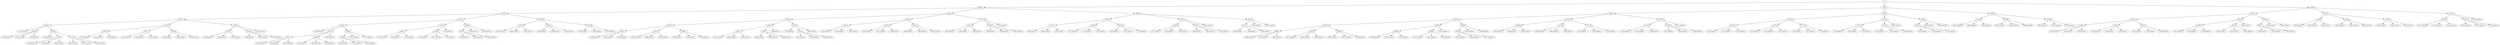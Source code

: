 digraph tree {
    "4";
    "2300x6";
    "2303x2";
    "2312x0";
    "2339x1";
    "2417 positive";
    "2418o3";
    "2546 positive";
    "2547 positive";
    "2548 positive";
    "2419b5";
    "2549 positive";
    "2550o7";
    "2618 positive";
    "2619 positive";
    "2620 positive";
    "2551b8";
    "2621 positive";
    "2622 positive";
    "2623 positive";
    "2340o3";
    "2420x5";
    "2552 positive";
    "2553 positive";
    "2554 positive";
    "2421o7";
    "2555 positive";
    "2556 positive";
    "2557 positive";
    "2422b8";
    "2558 positive";
    "2559 positive";
    "2560 positive";
    "2341b5";
    "2423x7";
    "2561 positive";
    "2562 positive";
    "2563 positive";
    "2424o8";
    "2564 positive";
    "2565 positive";
    "2566 positive";
    "2425 positive";
    "2313o1";
    "2342x3";
    "2426 positive";
    "2427o5";
    "2567x7";
    "2624 positive";
    "2625 positive";
    "2626 positive";
    "2568o8";
    "2627 positive";
    "2628 positive";
    "2629 positive";
    "2569 positive";
    "2428b7";
    "2570x8";
    "2630 positive";
    "2631 positive";
    "2632 positive";
    "2571 positive";
    "2572 positive";
    "2343o5";
    "2429x7";
    "2573 positive";
    "2574 positive";
    "2575 positive";
    "2430o8";
    "2576 positive";
    "2577 positive";
    "2578 positive";
    "2431 positive";
    "2344b7";
    "2432x8";
    "2579 positive";
    "2580 positive";
    "2581 positive";
    "2433 positive";
    "2434 positive";
    "2314b3";
    "2345x5";
    "2435 positive";
    "2436 positive";
    "2437 positive";
    "2346o7";
    "2438 positive";
    "2439 positive";
    "2440 positive";
    "2347b8";
    "2441 positive";
    "2442 positive";
    "2443 positive";
    "2304o8";
    "2315x0";
    "2348x1";
    "2444x3";
    "2582 positive";
    "2583 positive";
    "2584 positive";
    "2445o5";
    "2585 positive";
    "2586 positive";
    "2587 positive";
    "2446b7";
    "2588 positive";
    "2589 positive";
    "2590 positive";
    "2349o7";
    "2447x3";
    "2591 positive";
    "2592 positive";
    "2593 positive";
    "2448o5";
    "2594 positive";
    "2595 positive";
    "2596 positive";
    "2449 positive";
    "2350b3";
    "2450 positive";
    "2451o5";
    "2597 positive";
    "2598 positive";
    "2599 positive";
    "2452 positive";
    "2316o5";
    "2351x7";
    "2453 positive";
    "2454 positive";
    "2455 positive";
    "2352o1";
    "2456 positive";
    "2457 positive";
    "2458 positive";
    "2353b3";
    "2459 positive";
    "2460 positive";
    "2461 positive";
    "2317b3";
    "2354x1";
    "2462 positive";
    "2463 positive";
    "2464 positive";
    "2355o7";
    "2465 positive";
    "2466 positive";
    "2467 positive";
    "2356 positive";
    "2305b0";
    "2318x3";
    "2357x1";
    "2468 positive";
    "2469 positive";
    "2470 positive";
    "2358o5";
    "2471 positive";
    "2472 positive";
    "2473 positive";
    "2359b7";
    "2474 positive";
    "2475 positive";
    "2476 positive";
    "2319o1";
    "2360x5";
    "2477 positive";
    "2478 positive";
    "2479 positive";
    "2361o7";
    "2480 positive";
    "2481 positive";
    "2482 positive";
    "2362 positive";
    "2320b5";
    "2363x7";
    "2483 positive";
    "2484 positive";
    "2485 positive";
    "2364 positive";
    "2365 positive";
    "2301o1";
    "2306x7";
    "2321x0";
    "2366x2";
    "2486x3";
    "2600 positive";
    "2601 positive";
    "2602 positive";
    "2487o8";
    "2603 negative";
    "2604 positive";
    "2605 positive";
    "2488b5";
    "2606 positive";
    "2607 negative";
    "2608 positive";
    "2367o3";
    "2489x5";
    "2609 negative";
    "2610 negative";
    "2611 negative";
    "2490o8";
    "2612 positive";
    "2613 negative";
    "2614 negative";
    "2491 negative";
    "2368b5";
    "2492x8";
    "2615 negative";
    "2616 negative";
    "2617 negative";
    "2493 negative";
    "2494 negative";
    "2322o2";
    "2369x3";
    "2495 positive";
    "2496 positive";
    "2497 positive";
    "2370o5";
    "2498 negative";
    "2499 negative";
    "2500 positive";
    "2371b8";
    "2501 negative";
    "2502 negative";
    "2503 negative";
    "2323b5";
    "2372x3";
    "2504 negative";
    "2505 negative";
    "2506 negative";
    "2373o8";
    "2507 negative";
    "2508 negative";
    "2509 negative";
    "2374 negative";
    "2307o8";
    "2324x0";
    "2375x2";
    "2510 negative";
    "2511 negative";
    "2512 negative";
    "2376o5";
    "2513 positive";
    "2514 negative";
    "2515 positive";
    "2377b3";
    "2516 positive";
    "2517 positive";
    "2518 positive";
    "2325o3";
    "2378x5";
    "2519 negative";
    "2520 positive";
    "2521 positive";
    "2379o2";
    "2522 positive";
    "2523 negative";
    "2524 negative";
    "2380 positive";
    "2326b5";
    "2381x2";
    "2525 negative";
    "2526 negative";
    "2527 positive";
    "2382 positive";
    "2383 negative";
    "2308b2";
    "2327x0";
    "2384 negative";
    "2385 negative";
    "2386 positive";
    "2328o5";
    "2387 positive";
    "2388 negative";
    "2389 negative";
    "2329b3";
    "2390 positive";
    "2391 negative";
    "2392 positive";
    "2302b8";
    "2309x0";
    "2330x2";
    "2393x3";
    "2528 positive";
    "2529 positive";
    "2530 positive";
    "2394o5";
    "2531 positive";
    "2532 positive";
    "2533 positive";
    "2395b7";
    "2534 positive";
    "2535 positive";
    "2536 positive";
    "2331o3";
    "2396x7";
    "2537 positive";
    "2538 negative";
    "2539 negative";
    "2397o5";
    "2540 positive";
    "2541 positive";
    "2542 negative";
    "2398 positive";
    "2332b5";
    "2399x7";
    "2543 positive";
    "2544 positive";
    "2545 positive";
    "2400 positive";
    "2401 positive";
    "2310o2";
    "2333x7";
    "2402 positive";
    "2403 positive";
    "2404 positive";
    "2334o3";
    "2405 positive";
    "2406 positive";
    "2407 positive";
    "2335b5";
    "2408 positive";
    "2409 positive";
    "2410 positive";
    "2311b7";
    "2336x3";
    "2411 negative";
    "2412 negative";
    "2413 negative";
    "2337o5";
    "2414 negative";
    "2415 positive";
    "2416 positive";
    "2338 positive";
    "4" -> "2300x6";
    "4" -> "2301o1";
    "4" -> "2302b8";
    "2300x6" -> "2303x2";
    "2300x6" -> "2304o8";
    "2300x6" -> "2305b0";
    "2303x2" -> "2312x0";
    "2303x2" -> "2313o1";
    "2303x2" -> "2314b3";
    "2312x0" -> "2339x1";
    "2312x0" -> "2340o3";
    "2312x0" -> "2341b5";
    "2339x1" -> "2417 positive";
    "2339x1" -> "2418o3";
    "2339x1" -> "2419b5";
    "2418o3" -> "2546 positive";
    "2418o3" -> "2547 positive";
    "2418o3" -> "2548 positive";
    "2419b5" -> "2549 positive";
    "2419b5" -> "2550o7";
    "2419b5" -> "2551b8";
    "2550o7" -> "2618 positive";
    "2550o7" -> "2619 positive";
    "2550o7" -> "2620 positive";
    "2551b8" -> "2621 positive";
    "2551b8" -> "2622 positive";
    "2551b8" -> "2623 positive";
    "2340o3" -> "2420x5";
    "2340o3" -> "2421o7";
    "2340o3" -> "2422b8";
    "2420x5" -> "2552 positive";
    "2420x5" -> "2553 positive";
    "2420x5" -> "2554 positive";
    "2421o7" -> "2555 positive";
    "2421o7" -> "2556 positive";
    "2421o7" -> "2557 positive";
    "2422b8" -> "2558 positive";
    "2422b8" -> "2559 positive";
    "2422b8" -> "2560 positive";
    "2341b5" -> "2423x7";
    "2341b5" -> "2424o8";
    "2341b5" -> "2425 positive";
    "2423x7" -> "2561 positive";
    "2423x7" -> "2562 positive";
    "2423x7" -> "2563 positive";
    "2424o8" -> "2564 positive";
    "2424o8" -> "2565 positive";
    "2424o8" -> "2566 positive";
    "2313o1" -> "2342x3";
    "2313o1" -> "2343o5";
    "2313o1" -> "2344b7";
    "2342x3" -> "2426 positive";
    "2342x3" -> "2427o5";
    "2342x3" -> "2428b7";
    "2427o5" -> "2567x7";
    "2427o5" -> "2568o8";
    "2427o5" -> "2569 positive";
    "2567x7" -> "2624 positive";
    "2567x7" -> "2625 positive";
    "2567x7" -> "2626 positive";
    "2568o8" -> "2627 positive";
    "2568o8" -> "2628 positive";
    "2568o8" -> "2629 positive";
    "2428b7" -> "2570x8";
    "2428b7" -> "2571 positive";
    "2428b7" -> "2572 positive";
    "2570x8" -> "2630 positive";
    "2570x8" -> "2631 positive";
    "2570x8" -> "2632 positive";
    "2343o5" -> "2429x7";
    "2343o5" -> "2430o8";
    "2343o5" -> "2431 positive";
    "2429x7" -> "2573 positive";
    "2429x7" -> "2574 positive";
    "2429x7" -> "2575 positive";
    "2430o8" -> "2576 positive";
    "2430o8" -> "2577 positive";
    "2430o8" -> "2578 positive";
    "2344b7" -> "2432x8";
    "2344b7" -> "2433 positive";
    "2344b7" -> "2434 positive";
    "2432x8" -> "2579 positive";
    "2432x8" -> "2580 positive";
    "2432x8" -> "2581 positive";
    "2314b3" -> "2345x5";
    "2314b3" -> "2346o7";
    "2314b3" -> "2347b8";
    "2345x5" -> "2435 positive";
    "2345x5" -> "2436 positive";
    "2345x5" -> "2437 positive";
    "2346o7" -> "2438 positive";
    "2346o7" -> "2439 positive";
    "2346o7" -> "2440 positive";
    "2347b8" -> "2441 positive";
    "2347b8" -> "2442 positive";
    "2347b8" -> "2443 positive";
    "2304o8" -> "2315x0";
    "2304o8" -> "2316o5";
    "2304o8" -> "2317b3";
    "2315x0" -> "2348x1";
    "2315x0" -> "2349o7";
    "2315x0" -> "2350b3";
    "2348x1" -> "2444x3";
    "2348x1" -> "2445o5";
    "2348x1" -> "2446b7";
    "2444x3" -> "2582 positive";
    "2444x3" -> "2583 positive";
    "2444x3" -> "2584 positive";
    "2445o5" -> "2585 positive";
    "2445o5" -> "2586 positive";
    "2445o5" -> "2587 positive";
    "2446b7" -> "2588 positive";
    "2446b7" -> "2589 positive";
    "2446b7" -> "2590 positive";
    "2349o7" -> "2447x3";
    "2349o7" -> "2448o5";
    "2349o7" -> "2449 positive";
    "2447x3" -> "2591 positive";
    "2447x3" -> "2592 positive";
    "2447x3" -> "2593 positive";
    "2448o5" -> "2594 positive";
    "2448o5" -> "2595 positive";
    "2448o5" -> "2596 positive";
    "2350b3" -> "2450 positive";
    "2350b3" -> "2451o5";
    "2350b3" -> "2452 positive";
    "2451o5" -> "2597 positive";
    "2451o5" -> "2598 positive";
    "2451o5" -> "2599 positive";
    "2316o5" -> "2351x7";
    "2316o5" -> "2352o1";
    "2316o5" -> "2353b3";
    "2351x7" -> "2453 positive";
    "2351x7" -> "2454 positive";
    "2351x7" -> "2455 positive";
    "2352o1" -> "2456 positive";
    "2352o1" -> "2457 positive";
    "2352o1" -> "2458 positive";
    "2353b3" -> "2459 positive";
    "2353b3" -> "2460 positive";
    "2353b3" -> "2461 positive";
    "2317b3" -> "2354x1";
    "2317b3" -> "2355o7";
    "2317b3" -> "2356 positive";
    "2354x1" -> "2462 positive";
    "2354x1" -> "2463 positive";
    "2354x1" -> "2464 positive";
    "2355o7" -> "2465 positive";
    "2355o7" -> "2466 positive";
    "2355o7" -> "2467 positive";
    "2305b0" -> "2318x3";
    "2305b0" -> "2319o1";
    "2305b0" -> "2320b5";
    "2318x3" -> "2357x1";
    "2318x3" -> "2358o5";
    "2318x3" -> "2359b7";
    "2357x1" -> "2468 positive";
    "2357x1" -> "2469 positive";
    "2357x1" -> "2470 positive";
    "2358o5" -> "2471 positive";
    "2358o5" -> "2472 positive";
    "2358o5" -> "2473 positive";
    "2359b7" -> "2474 positive";
    "2359b7" -> "2475 positive";
    "2359b7" -> "2476 positive";
    "2319o1" -> "2360x5";
    "2319o1" -> "2361o7";
    "2319o1" -> "2362 positive";
    "2360x5" -> "2477 positive";
    "2360x5" -> "2478 positive";
    "2360x5" -> "2479 positive";
    "2361o7" -> "2480 positive";
    "2361o7" -> "2481 positive";
    "2361o7" -> "2482 positive";
    "2320b5" -> "2363x7";
    "2320b5" -> "2364 positive";
    "2320b5" -> "2365 positive";
    "2363x7" -> "2483 positive";
    "2363x7" -> "2484 positive";
    "2363x7" -> "2485 positive";
    "2301o1" -> "2306x7";
    "2301o1" -> "2307o8";
    "2301o1" -> "2308b2";
    "2306x7" -> "2321x0";
    "2306x7" -> "2322o2";
    "2306x7" -> "2323b5";
    "2321x0" -> "2366x2";
    "2321x0" -> "2367o3";
    "2321x0" -> "2368b5";
    "2366x2" -> "2486x3";
    "2366x2" -> "2487o8";
    "2366x2" -> "2488b5";
    "2486x3" -> "2600 positive";
    "2486x3" -> "2601 positive";
    "2486x3" -> "2602 positive";
    "2487o8" -> "2603 negative";
    "2487o8" -> "2604 positive";
    "2487o8" -> "2605 positive";
    "2488b5" -> "2606 positive";
    "2488b5" -> "2607 negative";
    "2488b5" -> "2608 positive";
    "2367o3" -> "2489x5";
    "2367o3" -> "2490o8";
    "2367o3" -> "2491 negative";
    "2489x5" -> "2609 negative";
    "2489x5" -> "2610 negative";
    "2489x5" -> "2611 negative";
    "2490o8" -> "2612 positive";
    "2490o8" -> "2613 negative";
    "2490o8" -> "2614 negative";
    "2368b5" -> "2492x8";
    "2368b5" -> "2493 negative";
    "2368b5" -> "2494 negative";
    "2492x8" -> "2615 negative";
    "2492x8" -> "2616 negative";
    "2492x8" -> "2617 negative";
    "2322o2" -> "2369x3";
    "2322o2" -> "2370o5";
    "2322o2" -> "2371b8";
    "2369x3" -> "2495 positive";
    "2369x3" -> "2496 positive";
    "2369x3" -> "2497 positive";
    "2370o5" -> "2498 negative";
    "2370o5" -> "2499 negative";
    "2370o5" -> "2500 positive";
    "2371b8" -> "2501 negative";
    "2371b8" -> "2502 negative";
    "2371b8" -> "2503 negative";
    "2323b5" -> "2372x3";
    "2323b5" -> "2373o8";
    "2323b5" -> "2374 negative";
    "2372x3" -> "2504 negative";
    "2372x3" -> "2505 negative";
    "2372x3" -> "2506 negative";
    "2373o8" -> "2507 negative";
    "2373o8" -> "2508 negative";
    "2373o8" -> "2509 negative";
    "2307o8" -> "2324x0";
    "2307o8" -> "2325o3";
    "2307o8" -> "2326b5";
    "2324x0" -> "2375x2";
    "2324x0" -> "2376o5";
    "2324x0" -> "2377b3";
    "2375x2" -> "2510 negative";
    "2375x2" -> "2511 negative";
    "2375x2" -> "2512 negative";
    "2376o5" -> "2513 positive";
    "2376o5" -> "2514 negative";
    "2376o5" -> "2515 positive";
    "2377b3" -> "2516 positive";
    "2377b3" -> "2517 positive";
    "2377b3" -> "2518 positive";
    "2325o3" -> "2378x5";
    "2325o3" -> "2379o2";
    "2325o3" -> "2380 positive";
    "2378x5" -> "2519 negative";
    "2378x5" -> "2520 positive";
    "2378x5" -> "2521 positive";
    "2379o2" -> "2522 positive";
    "2379o2" -> "2523 negative";
    "2379o2" -> "2524 negative";
    "2326b5" -> "2381x2";
    "2326b5" -> "2382 positive";
    "2326b5" -> "2383 negative";
    "2381x2" -> "2525 negative";
    "2381x2" -> "2526 negative";
    "2381x2" -> "2527 positive";
    "2308b2" -> "2327x0";
    "2308b2" -> "2328o5";
    "2308b2" -> "2329b3";
    "2327x0" -> "2384 negative";
    "2327x0" -> "2385 negative";
    "2327x0" -> "2386 positive";
    "2328o5" -> "2387 positive";
    "2328o5" -> "2388 negative";
    "2328o5" -> "2389 negative";
    "2329b3" -> "2390 positive";
    "2329b3" -> "2391 negative";
    "2329b3" -> "2392 positive";
    "2302b8" -> "2309x0";
    "2302b8" -> "2310o2";
    "2302b8" -> "2311b7";
    "2309x0" -> "2330x2";
    "2309x0" -> "2331o3";
    "2309x0" -> "2332b5";
    "2330x2" -> "2393x3";
    "2330x2" -> "2394o5";
    "2330x2" -> "2395b7";
    "2393x3" -> "2528 positive";
    "2393x3" -> "2529 positive";
    "2393x3" -> "2530 positive";
    "2394o5" -> "2531 positive";
    "2394o5" -> "2532 positive";
    "2394o5" -> "2533 positive";
    "2395b7" -> "2534 positive";
    "2395b7" -> "2535 positive";
    "2395b7" -> "2536 positive";
    "2331o3" -> "2396x7";
    "2331o3" -> "2397o5";
    "2331o3" -> "2398 positive";
    "2396x7" -> "2537 positive";
    "2396x7" -> "2538 negative";
    "2396x7" -> "2539 negative";
    "2397o5" -> "2540 positive";
    "2397o5" -> "2541 positive";
    "2397o5" -> "2542 negative";
    "2332b5" -> "2399x7";
    "2332b5" -> "2400 positive";
    "2332b5" -> "2401 positive";
    "2399x7" -> "2543 positive";
    "2399x7" -> "2544 positive";
    "2399x7" -> "2545 positive";
    "2310o2" -> "2333x7";
    "2310o2" -> "2334o3";
    "2310o2" -> "2335b5";
    "2333x7" -> "2402 positive";
    "2333x7" -> "2403 positive";
    "2333x7" -> "2404 positive";
    "2334o3" -> "2405 positive";
    "2334o3" -> "2406 positive";
    "2334o3" -> "2407 positive";
    "2335b5" -> "2408 positive";
    "2335b5" -> "2409 positive";
    "2335b5" -> "2410 positive";
    "2311b7" -> "2336x3";
    "2311b7" -> "2337o5";
    "2311b7" -> "2338 positive";
    "2336x3" -> "2411 negative";
    "2336x3" -> "2412 negative";
    "2336x3" -> "2413 negative";
    "2337o5" -> "2414 negative";
    "2337o5" -> "2415 positive";
    "2337o5" -> "2416 positive";
}
